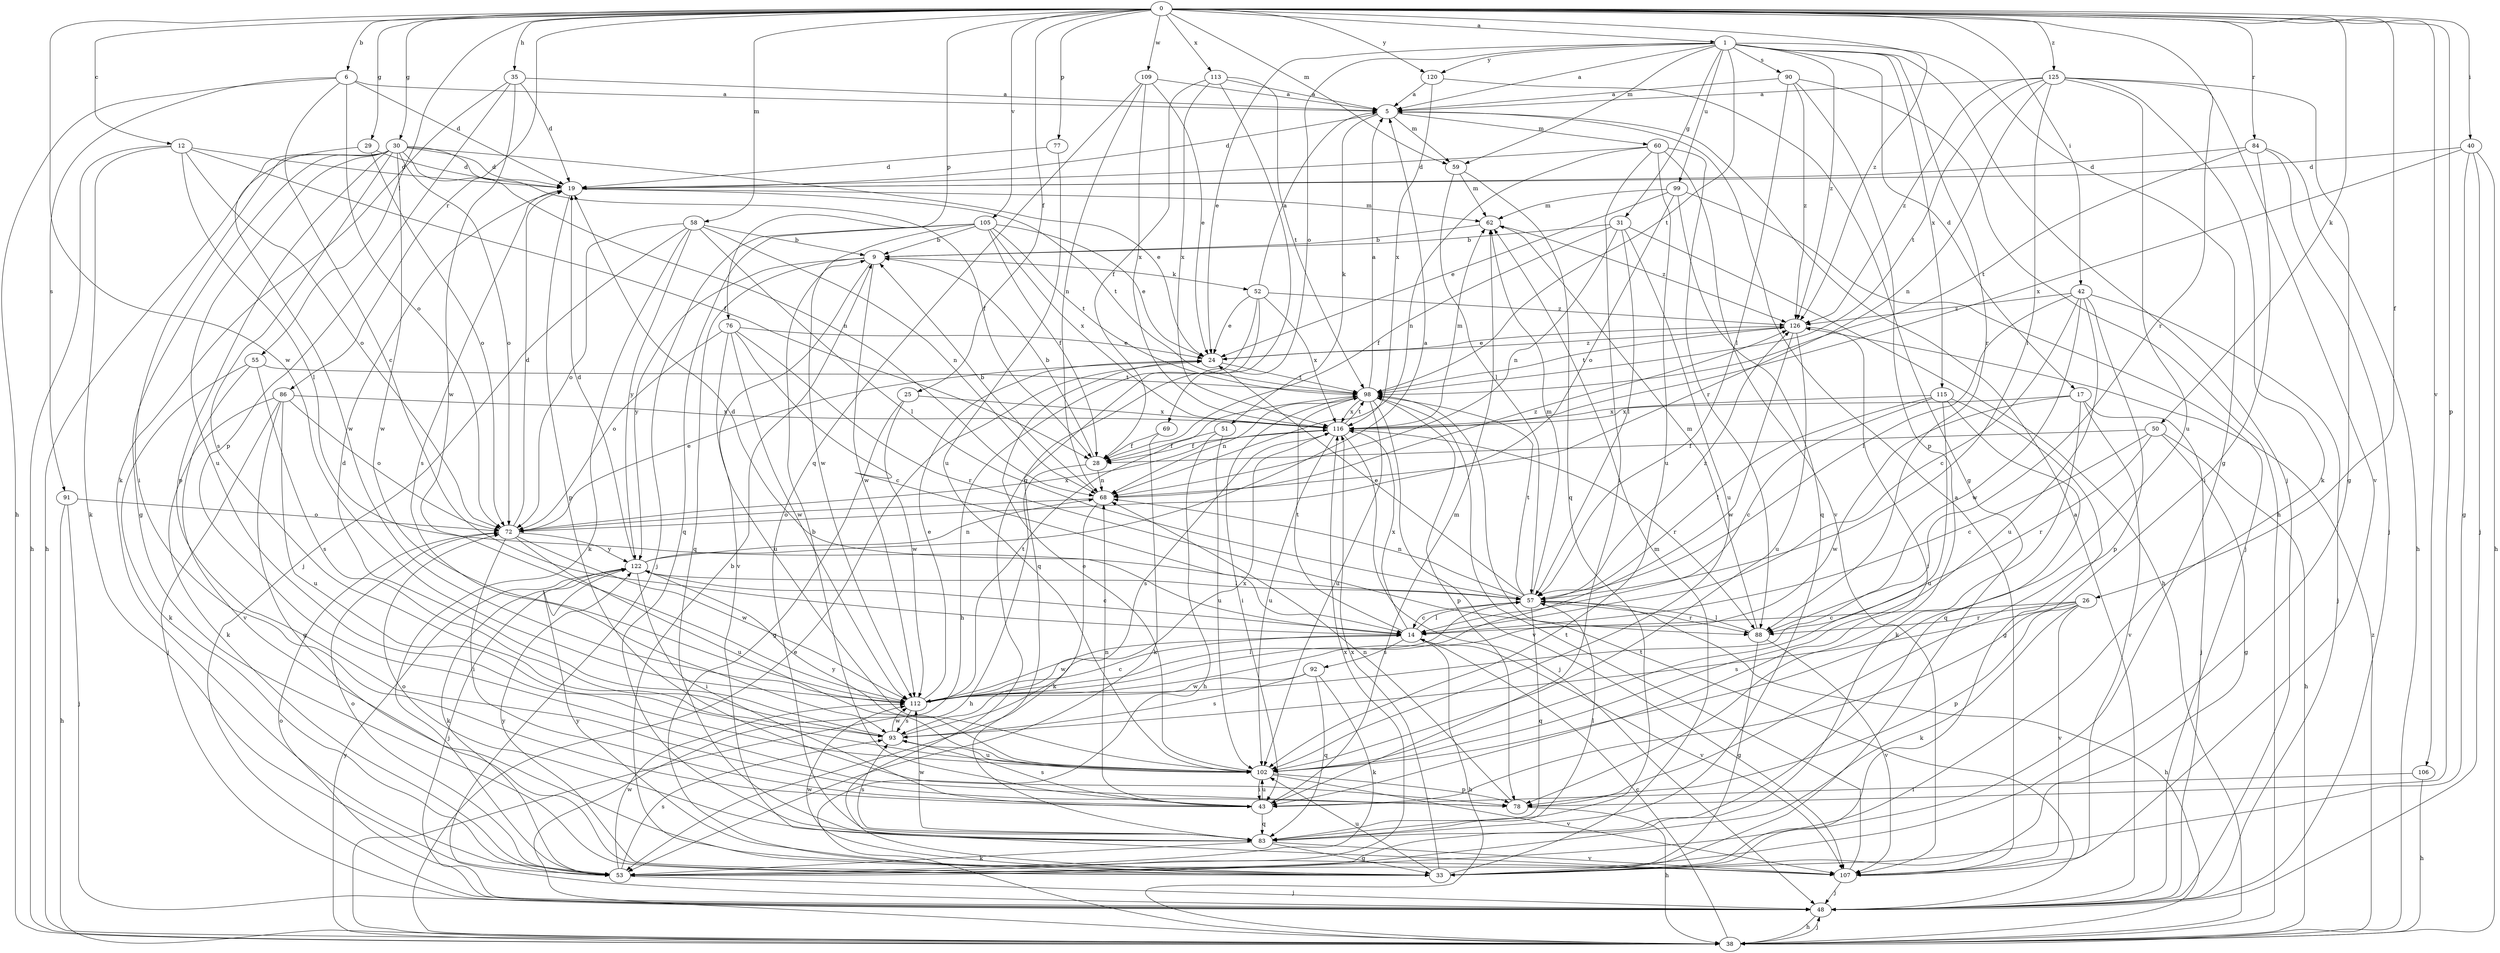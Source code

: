 strict digraph  {
0;
1;
5;
6;
9;
12;
14;
17;
19;
24;
25;
26;
28;
29;
30;
31;
33;
35;
38;
40;
42;
43;
48;
50;
51;
52;
53;
55;
57;
58;
59;
60;
62;
68;
69;
72;
76;
77;
78;
83;
84;
86;
88;
90;
91;
92;
93;
98;
99;
102;
105;
106;
107;
109;
112;
113;
115;
116;
120;
122;
125;
126;
0 -> 1  [label=a];
0 -> 6  [label=b];
0 -> 12  [label=c];
0 -> 25  [label=f];
0 -> 26  [label=f];
0 -> 29  [label=g];
0 -> 30  [label=g];
0 -> 35  [label=h];
0 -> 40  [label=i];
0 -> 42  [label=i];
0 -> 50  [label=k];
0 -> 55  [label=l];
0 -> 58  [label=m];
0 -> 59  [label=m];
0 -> 76  [label=p];
0 -> 77  [label=p];
0 -> 78  [label=p];
0 -> 84  [label=r];
0 -> 86  [label=r];
0 -> 88  [label=r];
0 -> 105  [label=v];
0 -> 106  [label=v];
0 -> 109  [label=w];
0 -> 112  [label=w];
0 -> 113  [label=x];
0 -> 120  [label=y];
0 -> 125  [label=z];
0 -> 126  [label=z];
1 -> 5  [label=a];
1 -> 17  [label=d];
1 -> 24  [label=e];
1 -> 31  [label=g];
1 -> 33  [label=g];
1 -> 48  [label=j];
1 -> 59  [label=m];
1 -> 69  [label=o];
1 -> 88  [label=r];
1 -> 90  [label=s];
1 -> 98  [label=t];
1 -> 99  [label=u];
1 -> 115  [label=x];
1 -> 120  [label=y];
1 -> 126  [label=z];
5 -> 19  [label=d];
5 -> 51  [label=k];
5 -> 59  [label=m];
5 -> 60  [label=m];
6 -> 5  [label=a];
6 -> 14  [label=c];
6 -> 19  [label=d];
6 -> 38  [label=h];
6 -> 72  [label=o];
6 -> 91  [label=s];
9 -> 52  [label=k];
9 -> 83  [label=q];
9 -> 107  [label=v];
9 -> 112  [label=w];
9 -> 122  [label=y];
12 -> 19  [label=d];
12 -> 28  [label=f];
12 -> 38  [label=h];
12 -> 53  [label=k];
12 -> 57  [label=l];
12 -> 72  [label=o];
14 -> 19  [label=d];
14 -> 38  [label=h];
14 -> 57  [label=l];
14 -> 92  [label=s];
14 -> 98  [label=t];
14 -> 107  [label=v];
14 -> 112  [label=w];
14 -> 116  [label=x];
17 -> 48  [label=j];
17 -> 53  [label=k];
17 -> 107  [label=v];
17 -> 112  [label=w];
17 -> 116  [label=x];
19 -> 62  [label=m];
19 -> 78  [label=p];
19 -> 93  [label=s];
19 -> 98  [label=t];
24 -> 98  [label=t];
24 -> 126  [label=z];
25 -> 33  [label=g];
25 -> 112  [label=w];
25 -> 116  [label=x];
26 -> 14  [label=c];
26 -> 53  [label=k];
26 -> 78  [label=p];
26 -> 88  [label=r];
26 -> 93  [label=s];
26 -> 107  [label=v];
28 -> 9  [label=b];
28 -> 38  [label=h];
28 -> 68  [label=n];
29 -> 19  [label=d];
29 -> 72  [label=o];
29 -> 112  [label=w];
30 -> 19  [label=d];
30 -> 24  [label=e];
30 -> 28  [label=f];
30 -> 33  [label=g];
30 -> 38  [label=h];
30 -> 43  [label=i];
30 -> 68  [label=n];
30 -> 72  [label=o];
30 -> 78  [label=p];
30 -> 93  [label=s];
30 -> 102  [label=u];
30 -> 112  [label=w];
31 -> 9  [label=b];
31 -> 28  [label=f];
31 -> 38  [label=h];
31 -> 57  [label=l];
31 -> 68  [label=n];
31 -> 102  [label=u];
33 -> 9  [label=b];
33 -> 62  [label=m];
33 -> 102  [label=u];
33 -> 112  [label=w];
33 -> 116  [label=x];
33 -> 122  [label=y];
35 -> 5  [label=a];
35 -> 19  [label=d];
35 -> 53  [label=k];
35 -> 78  [label=p];
35 -> 112  [label=w];
38 -> 14  [label=c];
38 -> 24  [label=e];
38 -> 48  [label=j];
38 -> 122  [label=y];
38 -> 126  [label=z];
40 -> 19  [label=d];
40 -> 33  [label=g];
40 -> 38  [label=h];
40 -> 48  [label=j];
40 -> 116  [label=x];
42 -> 14  [label=c];
42 -> 48  [label=j];
42 -> 57  [label=l];
42 -> 78  [label=p];
42 -> 102  [label=u];
42 -> 112  [label=w];
42 -> 126  [label=z];
43 -> 9  [label=b];
43 -> 62  [label=m];
43 -> 68  [label=n];
43 -> 83  [label=q];
43 -> 93  [label=s];
43 -> 102  [label=u];
48 -> 5  [label=a];
48 -> 38  [label=h];
48 -> 72  [label=o];
48 -> 98  [label=t];
50 -> 14  [label=c];
50 -> 28  [label=f];
50 -> 33  [label=g];
50 -> 38  [label=h];
50 -> 88  [label=r];
51 -> 28  [label=f];
51 -> 38  [label=h];
51 -> 102  [label=u];
52 -> 5  [label=a];
52 -> 24  [label=e];
52 -> 38  [label=h];
52 -> 83  [label=q];
52 -> 116  [label=x];
52 -> 126  [label=z];
53 -> 48  [label=j];
53 -> 72  [label=o];
53 -> 93  [label=s];
53 -> 112  [label=w];
53 -> 116  [label=x];
55 -> 53  [label=k];
55 -> 93  [label=s];
55 -> 98  [label=t];
55 -> 107  [label=v];
57 -> 14  [label=c];
57 -> 24  [label=e];
57 -> 38  [label=h];
57 -> 62  [label=m];
57 -> 68  [label=n];
57 -> 83  [label=q];
57 -> 88  [label=r];
57 -> 98  [label=t];
57 -> 126  [label=z];
58 -> 9  [label=b];
58 -> 48  [label=j];
58 -> 53  [label=k];
58 -> 57  [label=l];
58 -> 68  [label=n];
58 -> 72  [label=o];
58 -> 122  [label=y];
59 -> 57  [label=l];
59 -> 62  [label=m];
59 -> 83  [label=q];
60 -> 19  [label=d];
60 -> 43  [label=i];
60 -> 68  [label=n];
60 -> 88  [label=r];
60 -> 102  [label=u];
60 -> 107  [label=v];
62 -> 9  [label=b];
62 -> 126  [label=z];
68 -> 9  [label=b];
68 -> 53  [label=k];
68 -> 72  [label=o];
68 -> 126  [label=z];
69 -> 28  [label=f];
69 -> 53  [label=k];
72 -> 19  [label=d];
72 -> 24  [label=e];
72 -> 43  [label=i];
72 -> 102  [label=u];
72 -> 112  [label=w];
72 -> 116  [label=x];
72 -> 122  [label=y];
76 -> 14  [label=c];
76 -> 24  [label=e];
76 -> 72  [label=o];
76 -> 88  [label=r];
76 -> 102  [label=u];
76 -> 112  [label=w];
77 -> 19  [label=d];
77 -> 102  [label=u];
78 -> 38  [label=h];
78 -> 68  [label=n];
83 -> 33  [label=g];
83 -> 53  [label=k];
83 -> 57  [label=l];
83 -> 72  [label=o];
83 -> 93  [label=s];
83 -> 107  [label=v];
83 -> 112  [label=w];
84 -> 19  [label=d];
84 -> 38  [label=h];
84 -> 43  [label=i];
84 -> 48  [label=j];
84 -> 98  [label=t];
86 -> 33  [label=g];
86 -> 48  [label=j];
86 -> 53  [label=k];
86 -> 72  [label=o];
86 -> 102  [label=u];
86 -> 116  [label=x];
88 -> 33  [label=g];
88 -> 57  [label=l];
88 -> 62  [label=m];
88 -> 107  [label=v];
90 -> 5  [label=a];
90 -> 38  [label=h];
90 -> 57  [label=l];
90 -> 78  [label=p];
90 -> 126  [label=z];
91 -> 38  [label=h];
91 -> 48  [label=j];
91 -> 72  [label=o];
92 -> 53  [label=k];
92 -> 83  [label=q];
92 -> 93  [label=s];
92 -> 112  [label=w];
93 -> 19  [label=d];
93 -> 102  [label=u];
93 -> 112  [label=w];
93 -> 116  [label=x];
98 -> 5  [label=a];
98 -> 43  [label=i];
98 -> 68  [label=n];
98 -> 78  [label=p];
98 -> 102  [label=u];
98 -> 107  [label=v];
98 -> 116  [label=x];
99 -> 24  [label=e];
99 -> 48  [label=j];
99 -> 62  [label=m];
99 -> 72  [label=o];
99 -> 83  [label=q];
102 -> 24  [label=e];
102 -> 43  [label=i];
102 -> 78  [label=p];
102 -> 107  [label=v];
102 -> 122  [label=y];
105 -> 9  [label=b];
105 -> 24  [label=e];
105 -> 28  [label=f];
105 -> 48  [label=j];
105 -> 83  [label=q];
105 -> 98  [label=t];
105 -> 112  [label=w];
105 -> 116  [label=x];
106 -> 38  [label=h];
106 -> 43  [label=i];
107 -> 5  [label=a];
107 -> 48  [label=j];
107 -> 98  [label=t];
107 -> 122  [label=y];
109 -> 5  [label=a];
109 -> 24  [label=e];
109 -> 68  [label=n];
109 -> 83  [label=q];
109 -> 116  [label=x];
112 -> 14  [label=c];
112 -> 24  [label=e];
112 -> 57  [label=l];
112 -> 93  [label=s];
112 -> 98  [label=t];
113 -> 5  [label=a];
113 -> 28  [label=f];
113 -> 33  [label=g];
113 -> 98  [label=t];
113 -> 116  [label=x];
115 -> 14  [label=c];
115 -> 33  [label=g];
115 -> 57  [label=l];
115 -> 83  [label=q];
115 -> 102  [label=u];
115 -> 116  [label=x];
116 -> 28  [label=f];
116 -> 48  [label=j];
116 -> 62  [label=m];
116 -> 88  [label=r];
116 -> 93  [label=s];
116 -> 98  [label=t];
116 -> 102  [label=u];
120 -> 5  [label=a];
120 -> 33  [label=g];
120 -> 116  [label=x];
122 -> 5  [label=a];
122 -> 14  [label=c];
122 -> 19  [label=d];
122 -> 43  [label=i];
122 -> 48  [label=j];
122 -> 53  [label=k];
122 -> 57  [label=l];
122 -> 68  [label=n];
125 -> 5  [label=a];
125 -> 33  [label=g];
125 -> 53  [label=k];
125 -> 57  [label=l];
125 -> 68  [label=n];
125 -> 98  [label=t];
125 -> 102  [label=u];
125 -> 107  [label=v];
125 -> 126  [label=z];
126 -> 24  [label=e];
126 -> 43  [label=i];
126 -> 98  [label=t];
126 -> 102  [label=u];
126 -> 112  [label=w];
}
